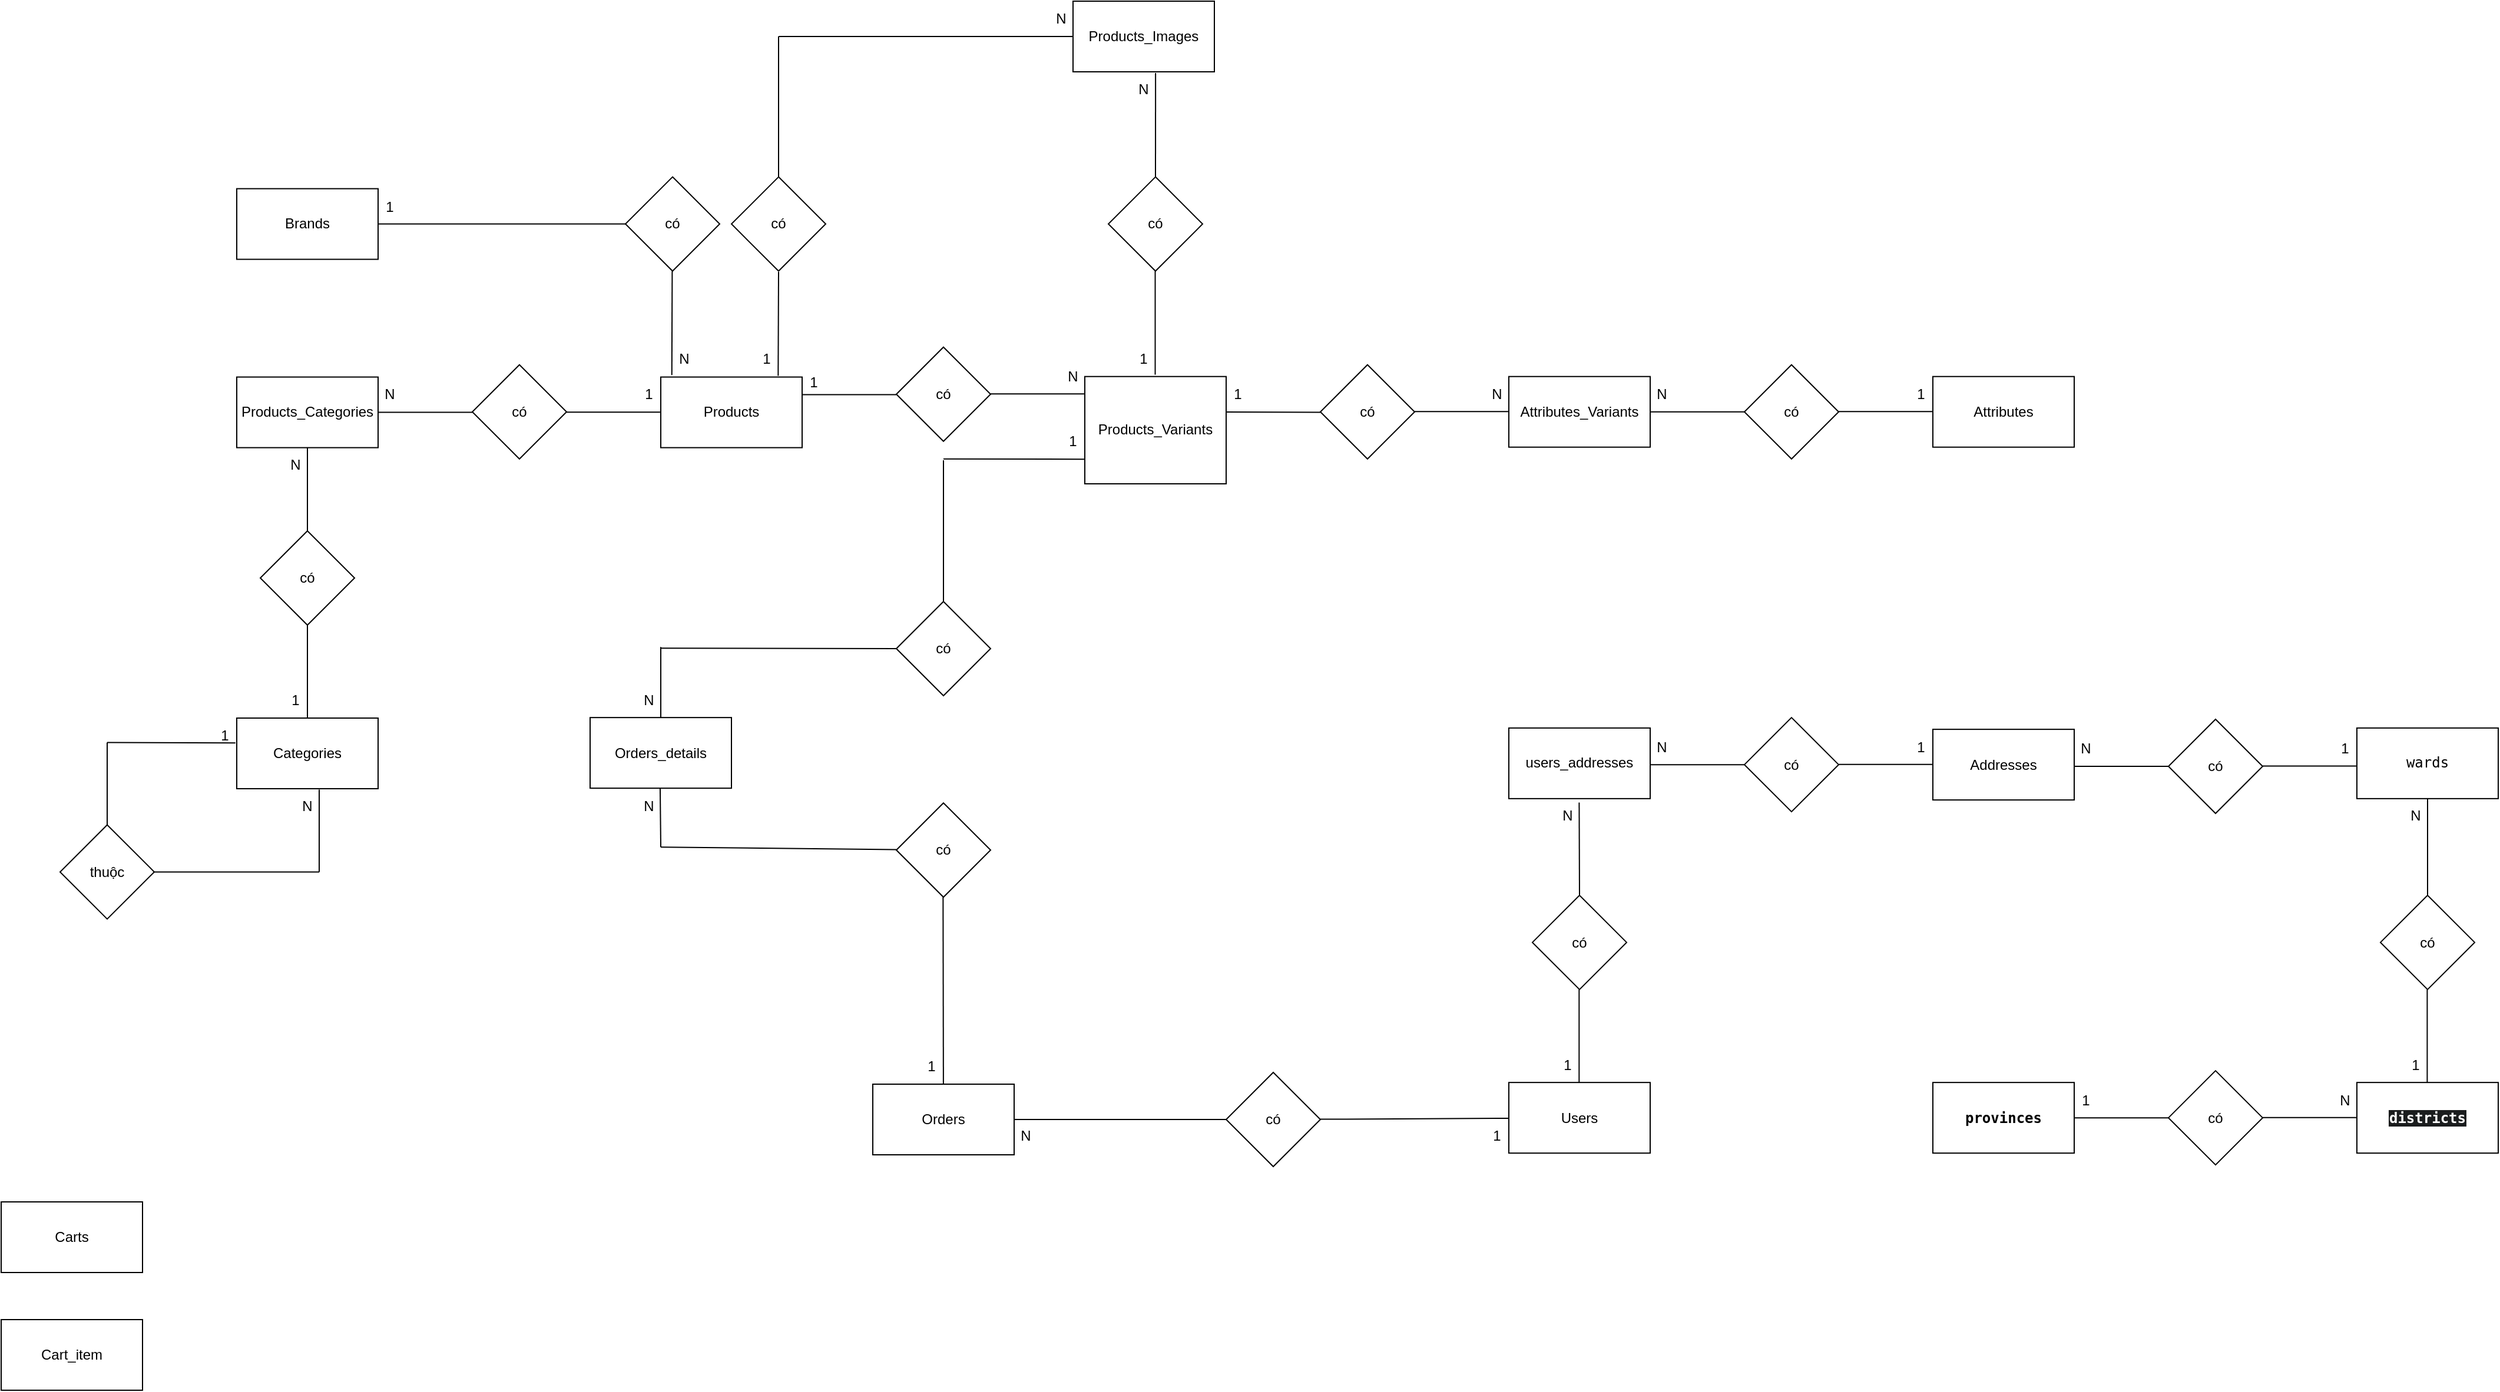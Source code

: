 <mxfile version="28.1.2">
  <diagram name="Page-1" id="rfoaNyrAzU0j3cU0YN_7">
    <mxGraphModel dx="2216" dy="1029" grid="1" gridSize="10" guides="1" tooltips="1" connect="1" arrows="1" fold="1" page="1" pageScale="1" pageWidth="3300" pageHeight="4681" math="0" shadow="0">
      <root>
        <mxCell id="0" />
        <mxCell id="1" parent="0" />
        <mxCell id="zKesABb8MGkcq8FzTRdW-1" value="Products" style="rounded=0;whiteSpace=wrap;html=1;" parent="1" vertex="1">
          <mxGeometry x="730" y="489.29" width="120" height="60" as="geometry" />
        </mxCell>
        <mxCell id="zKesABb8MGkcq8FzTRdW-2" value="Products_Variants" style="rounded=0;whiteSpace=wrap;html=1;" parent="1" vertex="1">
          <mxGeometry x="1090" y="488.86" width="120" height="91.14" as="geometry" />
        </mxCell>
        <mxCell id="zKesABb8MGkcq8FzTRdW-3" value="có" style="rhombus;whiteSpace=wrap;html=1;" parent="1" vertex="1">
          <mxGeometry x="930" y="463.86" width="80" height="80" as="geometry" />
        </mxCell>
        <mxCell id="zKesABb8MGkcq8FzTRdW-4" value="" style="endArrow=none;html=1;rounded=0;exitX=1;exitY=0.5;exitDx=0;exitDy=0;entryX=0;entryY=0.5;entryDx=0;entryDy=0;" parent="1" edge="1">
          <mxGeometry width="50" height="50" relative="1" as="geometry">
            <mxPoint x="850" y="504.29" as="sourcePoint" />
            <mxPoint x="930" y="504.29" as="targetPoint" />
          </mxGeometry>
        </mxCell>
        <mxCell id="zKesABb8MGkcq8FzTRdW-5" value="" style="endArrow=none;html=1;rounded=0;exitX=1;exitY=0.5;exitDx=0;exitDy=0;entryX=0;entryY=0.5;entryDx=0;entryDy=0;" parent="1" edge="1">
          <mxGeometry width="50" height="50" relative="1" as="geometry">
            <mxPoint x="1010" y="503.67" as="sourcePoint" />
            <mxPoint x="1090" y="503.67" as="targetPoint" />
          </mxGeometry>
        </mxCell>
        <mxCell id="zKesABb8MGkcq8FzTRdW-6" value="1" style="text;html=1;align=center;verticalAlign=middle;whiteSpace=wrap;rounded=0;" parent="1" vertex="1">
          <mxGeometry x="830" y="478.86" width="60" height="30" as="geometry" />
        </mxCell>
        <mxCell id="zKesABb8MGkcq8FzTRdW-7" value="N" style="text;html=1;align=center;verticalAlign=middle;whiteSpace=wrap;rounded=0;" parent="1" vertex="1">
          <mxGeometry x="1050" y="473.86" width="60" height="30" as="geometry" />
        </mxCell>
        <mxCell id="zKesABb8MGkcq8FzTRdW-8" value="có" style="rhombus;whiteSpace=wrap;html=1;" parent="1" vertex="1">
          <mxGeometry x="790" y="319.29" width="80" height="80" as="geometry" />
        </mxCell>
        <mxCell id="zKesABb8MGkcq8FzTRdW-10" value="" style="endArrow=none;html=1;rounded=0;entryX=0;entryY=0.5;entryDx=0;entryDy=0;" parent="1" target="zKesABb8MGkcq8FzTRdW-12" edge="1">
          <mxGeometry width="50" height="50" relative="1" as="geometry">
            <mxPoint x="830" y="200" as="sourcePoint" />
            <mxPoint x="829.72" y="250.43" as="targetPoint" />
          </mxGeometry>
        </mxCell>
        <mxCell id="zKesABb8MGkcq8FzTRdW-11" value="" style="endArrow=none;html=1;rounded=0;exitX=0.5;exitY=0;exitDx=0;exitDy=0;" parent="1" edge="1">
          <mxGeometry width="50" height="50" relative="1" as="geometry">
            <mxPoint x="829.67" y="488.29" as="sourcePoint" />
            <mxPoint x="830" y="400" as="targetPoint" />
          </mxGeometry>
        </mxCell>
        <mxCell id="zKesABb8MGkcq8FzTRdW-12" value="Products_Images" style="rounded=0;whiteSpace=wrap;html=1;" parent="1" vertex="1">
          <mxGeometry x="1080" y="170" width="120" height="60" as="geometry" />
        </mxCell>
        <mxCell id="zKesABb8MGkcq8FzTRdW-13" value="Categories" style="rounded=0;whiteSpace=wrap;html=1;" parent="1" vertex="1">
          <mxGeometry x="370" y="779" width="120" height="60" as="geometry" />
        </mxCell>
        <mxCell id="zKesABb8MGkcq8FzTRdW-14" value="có" style="rhombus;whiteSpace=wrap;html=1;" parent="1" vertex="1">
          <mxGeometry x="570" y="478.86" width="80" height="80" as="geometry" />
        </mxCell>
        <mxCell id="zKesABb8MGkcq8FzTRdW-15" value="" style="endArrow=none;html=1;rounded=0;exitX=1;exitY=0.5;exitDx=0;exitDy=0;entryX=0;entryY=0.5;entryDx=0;entryDy=0;" parent="1" edge="1">
          <mxGeometry width="50" height="50" relative="1" as="geometry">
            <mxPoint x="490" y="519.29" as="sourcePoint" />
            <mxPoint x="570" y="519.29" as="targetPoint" />
          </mxGeometry>
        </mxCell>
        <mxCell id="zKesABb8MGkcq8FzTRdW-16" value="" style="endArrow=none;html=1;rounded=0;exitX=1;exitY=0.5;exitDx=0;exitDy=0;entryX=0;entryY=0.5;entryDx=0;entryDy=0;" parent="1" edge="1">
          <mxGeometry width="50" height="50" relative="1" as="geometry">
            <mxPoint x="650" y="519.1" as="sourcePoint" />
            <mxPoint x="730" y="519.1" as="targetPoint" />
          </mxGeometry>
        </mxCell>
        <mxCell id="zKesABb8MGkcq8FzTRdW-17" value="N" style="text;html=1;align=center;verticalAlign=middle;whiteSpace=wrap;rounded=0;" parent="1" vertex="1">
          <mxGeometry x="470" y="489.29" width="60" height="30" as="geometry" />
        </mxCell>
        <mxCell id="zKesABb8MGkcq8FzTRdW-18" value="1" style="text;html=1;align=center;verticalAlign=middle;whiteSpace=wrap;rounded=0;" parent="1" vertex="1">
          <mxGeometry x="690" y="488.86" width="60" height="30" as="geometry" />
        </mxCell>
        <mxCell id="zKesABb8MGkcq8FzTRdW-19" value="Users" style="rounded=0;whiteSpace=wrap;html=1;" parent="1" vertex="1">
          <mxGeometry x="1450" y="1088.57" width="120" height="60" as="geometry" />
        </mxCell>
        <mxCell id="zKesABb8MGkcq8FzTRdW-27" value="users_addresses" style="rounded=0;whiteSpace=wrap;html=1;" parent="1" vertex="1">
          <mxGeometry x="1450" y="787.43" width="120" height="60" as="geometry" />
        </mxCell>
        <mxCell id="zKesABb8MGkcq8FzTRdW-28" value="có" style="rhombus;whiteSpace=wrap;html=1;" parent="1" vertex="1">
          <mxGeometry x="1470" y="929.57" width="80" height="80" as="geometry" />
        </mxCell>
        <mxCell id="zKesABb8MGkcq8FzTRdW-29" value="" style="endArrow=none;html=1;rounded=0;exitX=0.5;exitY=0;exitDx=0;exitDy=0;entryX=0.831;entryY=1.019;entryDx=0;entryDy=0;entryPerimeter=0;" parent="1" source="zKesABb8MGkcq8FzTRdW-28" edge="1">
          <mxGeometry width="50" height="50" relative="1" as="geometry">
            <mxPoint x="1510" y="899.57" as="sourcePoint" />
            <mxPoint x="1509.72" y="850.71" as="targetPoint" />
          </mxGeometry>
        </mxCell>
        <mxCell id="zKesABb8MGkcq8FzTRdW-30" value="" style="endArrow=none;html=1;rounded=0;exitX=0.5;exitY=0;exitDx=0;exitDy=0;entryX=0.831;entryY=1.019;entryDx=0;entryDy=0;entryPerimeter=0;" parent="1" edge="1">
          <mxGeometry width="50" height="50" relative="1" as="geometry">
            <mxPoint x="1509.67" y="1088.57" as="sourcePoint" />
            <mxPoint x="1509.67" y="1009.57" as="targetPoint" />
          </mxGeometry>
        </mxCell>
        <mxCell id="zKesABb8MGkcq8FzTRdW-31" value="1" style="text;html=1;align=center;verticalAlign=middle;whiteSpace=wrap;rounded=0;" parent="1" vertex="1">
          <mxGeometry x="790" y="459.29" width="60" height="30" as="geometry" />
        </mxCell>
        <mxCell id="zKesABb8MGkcq8FzTRdW-33" value="N" style="text;html=1;align=center;verticalAlign=middle;whiteSpace=wrap;rounded=0;" parent="1" vertex="1">
          <mxGeometry x="1040" y="170" width="60" height="30" as="geometry" />
        </mxCell>
        <mxCell id="zKesABb8MGkcq8FzTRdW-34" value="1" style="text;html=1;align=center;verticalAlign=middle;whiteSpace=wrap;rounded=0;" parent="1" vertex="1">
          <mxGeometry x="1470" y="1058.57" width="60" height="30" as="geometry" />
        </mxCell>
        <mxCell id="zKesABb8MGkcq8FzTRdW-36" value="N" style="text;html=1;align=center;verticalAlign=middle;whiteSpace=wrap;rounded=0;" parent="1" vertex="1">
          <mxGeometry x="1470" y="847.43" width="60" height="30" as="geometry" />
        </mxCell>
        <mxCell id="zKesABb8MGkcq8FzTRdW-37" value="Orders" style="rounded=0;whiteSpace=wrap;html=1;" parent="1" vertex="1">
          <mxGeometry x="910" y="1090" width="120" height="60" as="geometry" />
        </mxCell>
        <mxCell id="zKesABb8MGkcq8FzTRdW-39" value="Orders_details" style="rounded=0;whiteSpace=wrap;html=1;" parent="1" vertex="1">
          <mxGeometry x="670" y="778.57" width="120" height="60" as="geometry" />
        </mxCell>
        <mxCell id="zKesABb8MGkcq8FzTRdW-41" value="có" style="rhombus;whiteSpace=wrap;html=1;" parent="1" vertex="1">
          <mxGeometry x="1210" y="1080" width="80" height="80" as="geometry" />
        </mxCell>
        <mxCell id="zKesABb8MGkcq8FzTRdW-42" value="" style="endArrow=none;html=1;rounded=0;exitX=1;exitY=0.5;exitDx=0;exitDy=0;entryX=0;entryY=0.5;entryDx=0;entryDy=0;" parent="1" target="zKesABb8MGkcq8FzTRdW-41" edge="1" source="zKesABb8MGkcq8FzTRdW-37">
          <mxGeometry width="50" height="50" relative="1" as="geometry">
            <mxPoint x="1130" y="1120.0" as="sourcePoint" />
            <mxPoint x="1220" y="1040" as="targetPoint" />
          </mxGeometry>
        </mxCell>
        <mxCell id="zKesABb8MGkcq8FzTRdW-43" value="" style="endArrow=none;html=1;rounded=0;exitX=1;exitY=0.5;exitDx=0;exitDy=0;" parent="1" edge="1">
          <mxGeometry width="50" height="50" relative="1" as="geometry">
            <mxPoint x="1290" y="1119.81" as="sourcePoint" />
            <mxPoint x="1450" y="1119" as="targetPoint" />
          </mxGeometry>
        </mxCell>
        <mxCell id="zKesABb8MGkcq8FzTRdW-44" value="N" style="text;html=1;align=center;verticalAlign=middle;whiteSpace=wrap;rounded=0;" parent="1" vertex="1">
          <mxGeometry x="1010" y="1118.57" width="60" height="30" as="geometry" />
        </mxCell>
        <mxCell id="zKesABb8MGkcq8FzTRdW-45" value="1" style="text;html=1;align=center;verticalAlign=middle;whiteSpace=wrap;rounded=0;" parent="1" vertex="1">
          <mxGeometry x="1410" y="1118.57" width="60" height="30" as="geometry" />
        </mxCell>
        <mxCell id="zKesABb8MGkcq8FzTRdW-46" value="có" style="rhombus;whiteSpace=wrap;html=1;" parent="1" vertex="1">
          <mxGeometry x="930" y="851.14" width="80" height="80" as="geometry" />
        </mxCell>
        <mxCell id="zKesABb8MGkcq8FzTRdW-47" value="" style="endArrow=none;html=1;rounded=0;entryX=0.831;entryY=1.019;entryDx=0;entryDy=0;entryPerimeter=0;" parent="1" edge="1">
          <mxGeometry width="50" height="50" relative="1" as="geometry">
            <mxPoint x="730" y="888.57" as="sourcePoint" />
            <mxPoint x="729.47" y="838.57" as="targetPoint" />
          </mxGeometry>
        </mxCell>
        <mxCell id="zKesABb8MGkcq8FzTRdW-48" value="" style="endArrow=none;html=1;rounded=0;entryX=0.831;entryY=1.019;entryDx=0;entryDy=0;entryPerimeter=0;" parent="1" edge="1" source="zKesABb8MGkcq8FzTRdW-37">
          <mxGeometry width="50" height="50" relative="1" as="geometry">
            <mxPoint x="969.67" y="1010.14" as="sourcePoint" />
            <mxPoint x="969.67" y="931.14" as="targetPoint" />
          </mxGeometry>
        </mxCell>
        <mxCell id="zKesABb8MGkcq8FzTRdW-49" value="1" style="text;html=1;align=center;verticalAlign=middle;whiteSpace=wrap;rounded=0;" parent="1" vertex="1">
          <mxGeometry x="930" y="1060" width="60" height="30" as="geometry" />
        </mxCell>
        <mxCell id="zKesABb8MGkcq8FzTRdW-50" value="N" style="text;html=1;align=center;verticalAlign=middle;whiteSpace=wrap;rounded=0;" parent="1" vertex="1">
          <mxGeometry x="690" y="838.57" width="60" height="30" as="geometry" />
        </mxCell>
        <mxCell id="zKesABb8MGkcq8FzTRdW-51" value="có" style="rhombus;whiteSpace=wrap;html=1;" parent="1" vertex="1">
          <mxGeometry x="930" y="680.0" width="80" height="80" as="geometry" />
        </mxCell>
        <mxCell id="zKesABb8MGkcq8FzTRdW-52" value="" style="endArrow=none;html=1;rounded=0;exitX=0.5;exitY=0;exitDx=0;exitDy=0;" parent="1" source="zKesABb8MGkcq8FzTRdW-51" edge="1">
          <mxGeometry width="50" height="50" relative="1" as="geometry">
            <mxPoint x="870" y="590" as="sourcePoint" />
            <mxPoint x="970" y="560" as="targetPoint" />
          </mxGeometry>
        </mxCell>
        <mxCell id="zKesABb8MGkcq8FzTRdW-53" value="" style="endArrow=none;html=1;rounded=0;" parent="1" edge="1">
          <mxGeometry width="50" height="50" relative="1" as="geometry">
            <mxPoint x="730" y="778.57" as="sourcePoint" />
            <mxPoint x="730" y="718.57" as="targetPoint" />
          </mxGeometry>
        </mxCell>
        <mxCell id="zKesABb8MGkcq8FzTRdW-55" value="N" style="text;html=1;align=center;verticalAlign=middle;whiteSpace=wrap;rounded=0;" parent="1" vertex="1">
          <mxGeometry x="690" y="748.57" width="60" height="30" as="geometry" />
        </mxCell>
        <mxCell id="zKesABb8MGkcq8FzTRdW-83" value="" style="endArrow=none;html=1;rounded=0;entryX=0;entryY=0.5;entryDx=0;entryDy=0;" parent="1" target="zKesABb8MGkcq8FzTRdW-51" edge="1">
          <mxGeometry width="50" height="50" relative="1" as="geometry">
            <mxPoint x="730" y="719.57" as="sourcePoint" />
            <mxPoint x="860" y="688.57" as="targetPoint" />
          </mxGeometry>
        </mxCell>
        <mxCell id="zKesABb8MGkcq8FzTRdW-86" value="" style="endArrow=none;html=1;rounded=0;entryX=0;entryY=0.5;entryDx=0;entryDy=0;" parent="1" edge="1">
          <mxGeometry width="50" height="50" relative="1" as="geometry">
            <mxPoint x="730" y="888.57" as="sourcePoint" />
            <mxPoint x="930" y="890.71" as="targetPoint" />
          </mxGeometry>
        </mxCell>
        <mxCell id="zKesABb8MGkcq8FzTRdW-87" value="có" style="rhombus;whiteSpace=wrap;html=1;" parent="1" vertex="1">
          <mxGeometry x="700" y="319.29" width="80" height="80" as="geometry" />
        </mxCell>
        <mxCell id="zKesABb8MGkcq8FzTRdW-88" value="" style="endArrow=none;html=1;rounded=0;exitX=0.5;exitY=0;exitDx=0;exitDy=0;" parent="1" edge="1">
          <mxGeometry width="50" height="50" relative="1" as="geometry">
            <mxPoint x="739.38" y="487.58" as="sourcePoint" />
            <mxPoint x="739.71" y="399.29" as="targetPoint" />
          </mxGeometry>
        </mxCell>
        <mxCell id="zKesABb8MGkcq8FzTRdW-89" value="N" style="text;html=1;align=center;verticalAlign=middle;whiteSpace=wrap;rounded=0;" parent="1" vertex="1">
          <mxGeometry x="720" y="459.29" width="60" height="30" as="geometry" />
        </mxCell>
        <mxCell id="zKesABb8MGkcq8FzTRdW-91" value="&lt;div&gt;&lt;span style=&quot;background-color: transparent; color: light-dark(rgb(0, 0, 0), rgb(255, 255, 255));&quot;&gt;Brands&lt;/span&gt;&lt;/div&gt;" style="rounded=0;whiteSpace=wrap;html=1;" parent="1" vertex="1">
          <mxGeometry x="370" y="329.29" width="120" height="60" as="geometry" />
        </mxCell>
        <mxCell id="zKesABb8MGkcq8FzTRdW-93" value="" style="endArrow=none;html=1;rounded=0;exitX=1;exitY=0.5;exitDx=0;exitDy=0;entryX=0;entryY=0.5;entryDx=0;entryDy=0;" parent="1" source="zKesABb8MGkcq8FzTRdW-91" target="zKesABb8MGkcq8FzTRdW-87" edge="1">
          <mxGeometry width="50" height="50" relative="1" as="geometry">
            <mxPoint x="480" y="359.72" as="sourcePoint" />
            <mxPoint x="560" y="359.72" as="targetPoint" />
          </mxGeometry>
        </mxCell>
        <mxCell id="zKesABb8MGkcq8FzTRdW-95" value="1" style="text;html=1;align=center;verticalAlign=middle;whiteSpace=wrap;rounded=0;" parent="1" vertex="1">
          <mxGeometry x="470" y="330" width="60" height="30" as="geometry" />
        </mxCell>
        <mxCell id="jGuQhhN8bLq4S3tv1NaB-1" value="thuộc" style="rhombus;whiteSpace=wrap;html=1;" parent="1" vertex="1">
          <mxGeometry x="220" y="869.71" width="80" height="80" as="geometry" />
        </mxCell>
        <mxCell id="jGuQhhN8bLq4S3tv1NaB-2" value="" style="endArrow=none;html=1;rounded=0;exitX=0.5;exitY=0;exitDx=0;exitDy=0;" parent="1" source="jGuQhhN8bLq4S3tv1NaB-1" edge="1">
          <mxGeometry width="50" height="50" relative="1" as="geometry">
            <mxPoint x="220" y="849.71" as="sourcePoint" />
            <mxPoint x="260" y="799.71" as="targetPoint" />
          </mxGeometry>
        </mxCell>
        <mxCell id="jGuQhhN8bLq4S3tv1NaB-3" value="" style="endArrow=none;html=1;rounded=0;entryX=-0.009;entryY=0.353;entryDx=0;entryDy=0;entryPerimeter=0;" parent="1" target="zKesABb8MGkcq8FzTRdW-13" edge="1">
          <mxGeometry width="50" height="50" relative="1" as="geometry">
            <mxPoint x="260" y="799.71" as="sourcePoint" />
            <mxPoint x="320" y="769.71" as="targetPoint" />
          </mxGeometry>
        </mxCell>
        <mxCell id="jGuQhhN8bLq4S3tv1NaB-4" value="" style="endArrow=none;html=1;rounded=0;exitX=1;exitY=0.5;exitDx=0;exitDy=0;" parent="1" source="jGuQhhN8bLq4S3tv1NaB-1" edge="1">
          <mxGeometry width="50" height="50" relative="1" as="geometry">
            <mxPoint x="390" y="949.71" as="sourcePoint" />
            <mxPoint x="440" y="909.71" as="targetPoint" />
          </mxGeometry>
        </mxCell>
        <mxCell id="jGuQhhN8bLq4S3tv1NaB-5" value="" style="endArrow=none;html=1;rounded=0;" parent="1" edge="1">
          <mxGeometry width="50" height="50" relative="1" as="geometry">
            <mxPoint x="440" y="909.71" as="sourcePoint" />
            <mxPoint x="440" y="839.71" as="targetPoint" />
          </mxGeometry>
        </mxCell>
        <mxCell id="jGuQhhN8bLq4S3tv1NaB-6" value="1" style="text;html=1;align=center;verticalAlign=middle;whiteSpace=wrap;rounded=0;" parent="1" vertex="1">
          <mxGeometry x="330" y="778.57" width="60" height="30" as="geometry" />
        </mxCell>
        <mxCell id="jGuQhhN8bLq4S3tv1NaB-7" value="N" style="text;html=1;align=center;verticalAlign=middle;whiteSpace=wrap;rounded=0;" parent="1" vertex="1">
          <mxGeometry x="400" y="838.57" width="60" height="30" as="geometry" />
        </mxCell>
        <mxCell id="AgqK4zroLEqG1Hq8zciO-1" value="" style="endArrow=none;html=1;rounded=0;exitX=0.5;exitY=0;exitDx=0;exitDy=0;" parent="1" source="zKesABb8MGkcq8FzTRdW-8" edge="1">
          <mxGeometry width="50" height="50" relative="1" as="geometry">
            <mxPoint x="840" y="300" as="sourcePoint" />
            <mxPoint x="830" y="200" as="targetPoint" />
          </mxGeometry>
        </mxCell>
        <mxCell id="AgqK4zroLEqG1Hq8zciO-2" value="có" style="rhombus;whiteSpace=wrap;html=1;" parent="1" vertex="1">
          <mxGeometry x="1110" y="319.29" width="80" height="80" as="geometry" />
        </mxCell>
        <mxCell id="AgqK4zroLEqG1Hq8zciO-5" value="" style="endArrow=none;html=1;rounded=0;exitX=0.5;exitY=0;exitDx=0;exitDy=0;entryX=0.584;entryY=1.016;entryDx=0;entryDy=0;entryPerimeter=0;" parent="1" source="AgqK4zroLEqG1Hq8zciO-2" target="zKesABb8MGkcq8FzTRdW-12" edge="1">
          <mxGeometry width="50" height="50" relative="1" as="geometry">
            <mxPoint x="1145" y="320" as="sourcePoint" />
            <mxPoint x="1280" y="220" as="targetPoint" />
          </mxGeometry>
        </mxCell>
        <mxCell id="AgqK4zroLEqG1Hq8zciO-6" value="" style="endArrow=none;html=1;rounded=0;exitX=0.5;exitY=0;exitDx=0;exitDy=0;entryX=0.584;entryY=1.016;entryDx=0;entryDy=0;entryPerimeter=0;" parent="1" edge="1">
          <mxGeometry width="50" height="50" relative="1" as="geometry">
            <mxPoint x="1149.76" y="487.29" as="sourcePoint" />
            <mxPoint x="1149.76" y="399.29" as="targetPoint" />
          </mxGeometry>
        </mxCell>
        <mxCell id="AgqK4zroLEqG1Hq8zciO-7" value="N" style="text;html=1;align=center;verticalAlign=middle;whiteSpace=wrap;rounded=0;" parent="1" vertex="1">
          <mxGeometry x="1110" y="230" width="60" height="30" as="geometry" />
        </mxCell>
        <mxCell id="AgqK4zroLEqG1Hq8zciO-8" value="1" style="text;html=1;align=center;verticalAlign=middle;whiteSpace=wrap;rounded=0;" parent="1" vertex="1">
          <mxGeometry x="1110" y="459.29" width="60" height="30" as="geometry" />
        </mxCell>
        <mxCell id="AgqK4zroLEqG1Hq8zciO-9" value="Addresses" style="rounded=0;whiteSpace=wrap;html=1;" parent="1" vertex="1">
          <mxGeometry x="1810" y="788.57" width="120" height="60" as="geometry" />
        </mxCell>
        <mxCell id="AgqK4zroLEqG1Hq8zciO-10" value="có" style="rhombus;whiteSpace=wrap;html=1;" parent="1" vertex="1">
          <mxGeometry x="1650" y="778.57" width="80" height="80" as="geometry" />
        </mxCell>
        <mxCell id="AgqK4zroLEqG1Hq8zciO-11" value="" style="endArrow=none;html=1;rounded=0;exitX=1;exitY=0.5;exitDx=0;exitDy=0;entryX=0;entryY=0.5;entryDx=0;entryDy=0;" parent="1" target="AgqK4zroLEqG1Hq8zciO-10" edge="1">
          <mxGeometry width="50" height="50" relative="1" as="geometry">
            <mxPoint x="1570" y="818.57" as="sourcePoint" />
            <mxPoint x="1660" y="738.57" as="targetPoint" />
          </mxGeometry>
        </mxCell>
        <mxCell id="AgqK4zroLEqG1Hq8zciO-12" value="" style="endArrow=none;html=1;rounded=0;exitX=1;exitY=0.5;exitDx=0;exitDy=0;entryX=0;entryY=0.5;entryDx=0;entryDy=0;" parent="1" edge="1">
          <mxGeometry width="50" height="50" relative="1" as="geometry">
            <mxPoint x="1730" y="818.38" as="sourcePoint" />
            <mxPoint x="1810" y="818.38" as="targetPoint" />
          </mxGeometry>
        </mxCell>
        <mxCell id="AgqK4zroLEqG1Hq8zciO-13" value="1" style="text;html=1;align=center;verticalAlign=middle;whiteSpace=wrap;rounded=0;" parent="1" vertex="1">
          <mxGeometry x="1770" y="788.57" width="60" height="30" as="geometry" />
        </mxCell>
        <mxCell id="AgqK4zroLEqG1Hq8zciO-14" value="N" style="text;html=1;align=center;verticalAlign=middle;whiteSpace=wrap;rounded=0;" parent="1" vertex="1">
          <mxGeometry x="1550" y="788.57" width="60" height="30" as="geometry" />
        </mxCell>
        <mxCell id="AgqK4zroLEqG1Hq8zciO-15" value="&lt;code data-end=&quot;967&quot; data-start=&quot;960&quot;&gt;wards&lt;/code&gt;" style="rounded=0;whiteSpace=wrap;html=1;" parent="1" vertex="1">
          <mxGeometry x="2170" y="787.43" width="120" height="60" as="geometry" />
        </mxCell>
        <mxCell id="AgqK4zroLEqG1Hq8zciO-16" value="&lt;span style=&quot;font-family: monospace;&quot;&gt;provinces&lt;/span&gt;" style="rounded=0;whiteSpace=wrap;html=1;fontStyle=1" parent="1" vertex="1">
          <mxGeometry x="1810" y="1088.57" width="120" height="60" as="geometry" />
        </mxCell>
        <mxCell id="AgqK4zroLEqG1Hq8zciO-17" value="&lt;span style=&quot;color: rgb(255, 255, 255); font-family: monospace; font-size: 12px; font-style: normal; font-variant-ligatures: normal; font-variant-caps: normal; font-weight: 700; letter-spacing: normal; orphans: 2; text-align: center; text-indent: 0px; text-transform: none; widows: 2; word-spacing: 0px; -webkit-text-stroke-width: 0px; white-space: normal; background-color: rgb(27, 29, 30); text-decoration-thickness: initial; text-decoration-style: initial; text-decoration-color: initial; display: inline !important; float: none;&quot;&gt;districts&lt;/span&gt;" style="rounded=0;whiteSpace=wrap;html=1;fontStyle=1" parent="1" vertex="1">
          <mxGeometry x="2170" y="1088.57" width="120" height="60" as="geometry" />
        </mxCell>
        <mxCell id="AgqK4zroLEqG1Hq8zciO-18" value="có" style="rhombus;whiteSpace=wrap;html=1;" parent="1" vertex="1">
          <mxGeometry x="2010" y="780.0" width="80" height="80" as="geometry" />
        </mxCell>
        <mxCell id="AgqK4zroLEqG1Hq8zciO-19" value="" style="endArrow=none;html=1;rounded=0;exitX=1;exitY=0.5;exitDx=0;exitDy=0;entryX=0;entryY=0.5;entryDx=0;entryDy=0;" parent="1" target="AgqK4zroLEqG1Hq8zciO-18" edge="1">
          <mxGeometry width="50" height="50" relative="1" as="geometry">
            <mxPoint x="1930" y="820.0" as="sourcePoint" />
            <mxPoint x="2020" y="740.0" as="targetPoint" />
          </mxGeometry>
        </mxCell>
        <mxCell id="AgqK4zroLEqG1Hq8zciO-20" value="" style="endArrow=none;html=1;rounded=0;exitX=1;exitY=0.5;exitDx=0;exitDy=0;entryX=0;entryY=0.5;entryDx=0;entryDy=0;" parent="1" edge="1">
          <mxGeometry width="50" height="50" relative="1" as="geometry">
            <mxPoint x="2090" y="819.81" as="sourcePoint" />
            <mxPoint x="2170" y="819.81" as="targetPoint" />
          </mxGeometry>
        </mxCell>
        <mxCell id="AgqK4zroLEqG1Hq8zciO-21" value="1" style="text;html=1;align=center;verticalAlign=middle;whiteSpace=wrap;rounded=0;" parent="1" vertex="1">
          <mxGeometry x="2130" y="790.0" width="60" height="30" as="geometry" />
        </mxCell>
        <mxCell id="AgqK4zroLEqG1Hq8zciO-22" value="N" style="text;html=1;align=center;verticalAlign=middle;whiteSpace=wrap;rounded=0;" parent="1" vertex="1">
          <mxGeometry x="1910" y="790.0" width="60" height="30" as="geometry" />
        </mxCell>
        <mxCell id="AgqK4zroLEqG1Hq8zciO-28" value="có" style="rhombus;whiteSpace=wrap;html=1;" parent="1" vertex="1">
          <mxGeometry x="2190" y="929.57" width="80" height="80" as="geometry" />
        </mxCell>
        <mxCell id="AgqK4zroLEqG1Hq8zciO-29" value="" style="endArrow=none;html=1;rounded=0;exitX=0.5;exitY=0;exitDx=0;exitDy=0;entryX=0.5;entryY=1;entryDx=0;entryDy=0;" parent="1" source="AgqK4zroLEqG1Hq8zciO-28" target="AgqK4zroLEqG1Hq8zciO-15" edge="1">
          <mxGeometry width="50" height="50" relative="1" as="geometry">
            <mxPoint x="2230" y="892.14" as="sourcePoint" />
            <mxPoint x="2229.72" y="843.28" as="targetPoint" />
          </mxGeometry>
        </mxCell>
        <mxCell id="AgqK4zroLEqG1Hq8zciO-30" value="" style="endArrow=none;html=1;rounded=0;exitX=0.5;exitY=0;exitDx=0;exitDy=0;entryX=0.831;entryY=1.019;entryDx=0;entryDy=0;entryPerimeter=0;" parent="1" edge="1">
          <mxGeometry width="50" height="50" relative="1" as="geometry">
            <mxPoint x="2229.71" y="1088.57" as="sourcePoint" />
            <mxPoint x="2229.71" y="1009.57" as="targetPoint" />
          </mxGeometry>
        </mxCell>
        <mxCell id="AgqK4zroLEqG1Hq8zciO-31" value="1" style="text;html=1;align=center;verticalAlign=middle;whiteSpace=wrap;rounded=0;" parent="1" vertex="1">
          <mxGeometry x="2190" y="1058.57" width="60" height="30" as="geometry" />
        </mxCell>
        <mxCell id="AgqK4zroLEqG1Hq8zciO-32" value="N" style="text;html=1;align=center;verticalAlign=middle;whiteSpace=wrap;rounded=0;" parent="1" vertex="1">
          <mxGeometry x="2190" y="847.43" width="60" height="30" as="geometry" />
        </mxCell>
        <mxCell id="AgqK4zroLEqG1Hq8zciO-33" value="có" style="rhombus;whiteSpace=wrap;html=1;" parent="1" vertex="1">
          <mxGeometry x="2010" y="1078.57" width="80" height="80" as="geometry" />
        </mxCell>
        <mxCell id="AgqK4zroLEqG1Hq8zciO-34" value="" style="endArrow=none;html=1;rounded=0;exitX=1;exitY=0.5;exitDx=0;exitDy=0;entryX=0;entryY=0.5;entryDx=0;entryDy=0;" parent="1" target="AgqK4zroLEqG1Hq8zciO-33" edge="1">
          <mxGeometry width="50" height="50" relative="1" as="geometry">
            <mxPoint x="1930" y="1118.57" as="sourcePoint" />
            <mxPoint x="2020" y="1038.57" as="targetPoint" />
          </mxGeometry>
        </mxCell>
        <mxCell id="AgqK4zroLEqG1Hq8zciO-35" value="" style="endArrow=none;html=1;rounded=0;exitX=1;exitY=0.5;exitDx=0;exitDy=0;entryX=0;entryY=0.5;entryDx=0;entryDy=0;" parent="1" edge="1">
          <mxGeometry width="50" height="50" relative="1" as="geometry">
            <mxPoint x="2090" y="1118.38" as="sourcePoint" />
            <mxPoint x="2170" y="1118.38" as="targetPoint" />
          </mxGeometry>
        </mxCell>
        <mxCell id="AgqK4zroLEqG1Hq8zciO-36" value="1" style="text;html=1;align=center;verticalAlign=middle;whiteSpace=wrap;rounded=0;" parent="1" vertex="1">
          <mxGeometry x="1910" y="1088.57" width="60" height="30" as="geometry" />
        </mxCell>
        <mxCell id="AgqK4zroLEqG1Hq8zciO-37" value="N" style="text;html=1;align=center;verticalAlign=middle;whiteSpace=wrap;rounded=0;" parent="1" vertex="1">
          <mxGeometry x="2130" y="1088.57" width="60" height="30" as="geometry" />
        </mxCell>
        <mxCell id="AgqK4zroLEqG1Hq8zciO-38" value="Attributes_Variants" style="rounded=0;whiteSpace=wrap;html=1;" parent="1" vertex="1">
          <mxGeometry x="1450" y="488.86" width="120" height="60" as="geometry" />
        </mxCell>
        <mxCell id="AgqK4zroLEqG1Hq8zciO-39" value="có" style="rhombus;whiteSpace=wrap;html=1;" parent="1" vertex="1">
          <mxGeometry x="1290" y="478.86" width="80" height="80" as="geometry" />
        </mxCell>
        <mxCell id="AgqK4zroLEqG1Hq8zciO-40" value="" style="endArrow=none;html=1;rounded=0;exitX=1;exitY=0.5;exitDx=0;exitDy=0;entryX=0;entryY=0.5;entryDx=0;entryDy=0;" parent="1" edge="1">
          <mxGeometry width="50" height="50" relative="1" as="geometry">
            <mxPoint x="1210" y="519" as="sourcePoint" />
            <mxPoint x="1290" y="519.29" as="targetPoint" />
          </mxGeometry>
        </mxCell>
        <mxCell id="AgqK4zroLEqG1Hq8zciO-41" value="" style="endArrow=none;html=1;rounded=0;exitX=1;exitY=0.5;exitDx=0;exitDy=0;entryX=0;entryY=0.5;entryDx=0;entryDy=0;" parent="1" edge="1">
          <mxGeometry width="50" height="50" relative="1" as="geometry">
            <mxPoint x="1370" y="518.67" as="sourcePoint" />
            <mxPoint x="1450" y="518.67" as="targetPoint" />
          </mxGeometry>
        </mxCell>
        <mxCell id="AgqK4zroLEqG1Hq8zciO-42" value="N" style="text;html=1;align=center;verticalAlign=middle;whiteSpace=wrap;rounded=0;" parent="1" vertex="1">
          <mxGeometry x="1410" y="489.29" width="60" height="30" as="geometry" />
        </mxCell>
        <mxCell id="AgqK4zroLEqG1Hq8zciO-43" value="1" style="text;html=1;align=center;verticalAlign=middle;whiteSpace=wrap;rounded=0;" parent="1" vertex="1">
          <mxGeometry x="1190" y="489.29" width="60" height="30" as="geometry" />
        </mxCell>
        <mxCell id="AgqK4zroLEqG1Hq8zciO-45" value="" style="endArrow=none;html=1;rounded=0;entryX=0;entryY=0.75;entryDx=0;entryDy=0;" parent="1" edge="1">
          <mxGeometry width="50" height="50" relative="1" as="geometry">
            <mxPoint x="970" y="558.86" as="sourcePoint" />
            <mxPoint x="1090" y="559.075" as="targetPoint" />
          </mxGeometry>
        </mxCell>
        <mxCell id="qt8unzZbjNbJD1TU5M0D-1" value="có" style="rhombus;whiteSpace=wrap;html=1;" vertex="1" parent="1">
          <mxGeometry x="1650" y="478.86" width="80" height="80" as="geometry" />
        </mxCell>
        <mxCell id="qt8unzZbjNbJD1TU5M0D-2" value="" style="endArrow=none;html=1;rounded=0;exitX=1;exitY=0.5;exitDx=0;exitDy=0;entryX=0;entryY=0.5;entryDx=0;entryDy=0;" edge="1" parent="1" target="qt8unzZbjNbJD1TU5M0D-1">
          <mxGeometry width="50" height="50" relative="1" as="geometry">
            <mxPoint x="1570" y="518.86" as="sourcePoint" />
            <mxPoint x="1660" y="438.86" as="targetPoint" />
          </mxGeometry>
        </mxCell>
        <mxCell id="qt8unzZbjNbJD1TU5M0D-3" value="" style="endArrow=none;html=1;rounded=0;exitX=1;exitY=0.5;exitDx=0;exitDy=0;entryX=0;entryY=0.5;entryDx=0;entryDy=0;" edge="1" parent="1">
          <mxGeometry width="50" height="50" relative="1" as="geometry">
            <mxPoint x="1730" y="518.67" as="sourcePoint" />
            <mxPoint x="1810" y="518.67" as="targetPoint" />
          </mxGeometry>
        </mxCell>
        <mxCell id="qt8unzZbjNbJD1TU5M0D-4" value="1" style="text;html=1;align=center;verticalAlign=middle;whiteSpace=wrap;rounded=0;" vertex="1" parent="1">
          <mxGeometry x="1770" y="488.86" width="60" height="30" as="geometry" />
        </mxCell>
        <mxCell id="qt8unzZbjNbJD1TU5M0D-5" value="N" style="text;html=1;align=center;verticalAlign=middle;whiteSpace=wrap;rounded=0;" vertex="1" parent="1">
          <mxGeometry x="1550" y="488.86" width="60" height="30" as="geometry" />
        </mxCell>
        <mxCell id="qt8unzZbjNbJD1TU5M0D-6" value="Attributes" style="rounded=0;whiteSpace=wrap;html=1;" vertex="1" parent="1">
          <mxGeometry x="1810" y="488.86" width="120" height="60" as="geometry" />
        </mxCell>
        <mxCell id="qt8unzZbjNbJD1TU5M0D-7" value="1" style="text;html=1;align=center;verticalAlign=middle;whiteSpace=wrap;rounded=0;" vertex="1" parent="1">
          <mxGeometry x="1050" y="528.86" width="60" height="30" as="geometry" />
        </mxCell>
        <mxCell id="qt8unzZbjNbJD1TU5M0D-8" value="Carts" style="rounded=0;whiteSpace=wrap;html=1;" vertex="1" parent="1">
          <mxGeometry x="170" y="1190.0" width="120" height="60" as="geometry" />
        </mxCell>
        <mxCell id="qt8unzZbjNbJD1TU5M0D-9" value="Cart_item" style="rounded=0;whiteSpace=wrap;html=1;" vertex="1" parent="1">
          <mxGeometry x="170" y="1290" width="120" height="60" as="geometry" />
        </mxCell>
        <mxCell id="qt8unzZbjNbJD1TU5M0D-18" value="&lt;div&gt;&lt;span style=&quot;background-color: transparent; color: light-dark(rgb(0, 0, 0), rgb(255, 255, 255));&quot;&gt;Products_Categories&lt;/span&gt;&lt;/div&gt;" style="rounded=0;whiteSpace=wrap;html=1;" vertex="1" parent="1">
          <mxGeometry x="370" y="489.29" width="120" height="60" as="geometry" />
        </mxCell>
        <mxCell id="qt8unzZbjNbJD1TU5M0D-19" value="có" style="rhombus;whiteSpace=wrap;html=1;" vertex="1" parent="1">
          <mxGeometry x="390" y="620" width="80" height="80" as="geometry" />
        </mxCell>
        <mxCell id="qt8unzZbjNbJD1TU5M0D-20" value="" style="endArrow=none;html=1;rounded=0;exitX=0.5;exitY=1;exitDx=0;exitDy=0;entryX=0.5;entryY=0;entryDx=0;entryDy=0;" edge="1" parent="1" source="qt8unzZbjNbJD1TU5M0D-19" target="zKesABb8MGkcq8FzTRdW-13">
          <mxGeometry width="50" height="50" relative="1" as="geometry">
            <mxPoint x="590" y="680" as="sourcePoint" />
            <mxPoint x="670" y="680.0" as="targetPoint" />
          </mxGeometry>
        </mxCell>
        <mxCell id="qt8unzZbjNbJD1TU5M0D-21" value="" style="endArrow=none;html=1;rounded=0;exitX=0.5;exitY=0;exitDx=0;exitDy=0;entryX=0.5;entryY=1;entryDx=0;entryDy=0;" edge="1" parent="1" source="qt8unzZbjNbJD1TU5M0D-19" target="qt8unzZbjNbJD1TU5M0D-18">
          <mxGeometry width="50" height="50" relative="1" as="geometry">
            <mxPoint x="600" y="680" as="sourcePoint" />
            <mxPoint x="680" y="680.0" as="targetPoint" />
          </mxGeometry>
        </mxCell>
        <mxCell id="qt8unzZbjNbJD1TU5M0D-22" value="N" style="text;html=1;align=center;verticalAlign=middle;whiteSpace=wrap;rounded=0;" vertex="1" parent="1">
          <mxGeometry x="390" y="548.86" width="60" height="30" as="geometry" />
        </mxCell>
        <mxCell id="qt8unzZbjNbJD1TU5M0D-23" value="1" style="text;html=1;align=center;verticalAlign=middle;whiteSpace=wrap;rounded=0;" vertex="1" parent="1">
          <mxGeometry x="390" y="748.57" width="60" height="30" as="geometry" />
        </mxCell>
      </root>
    </mxGraphModel>
  </diagram>
</mxfile>
